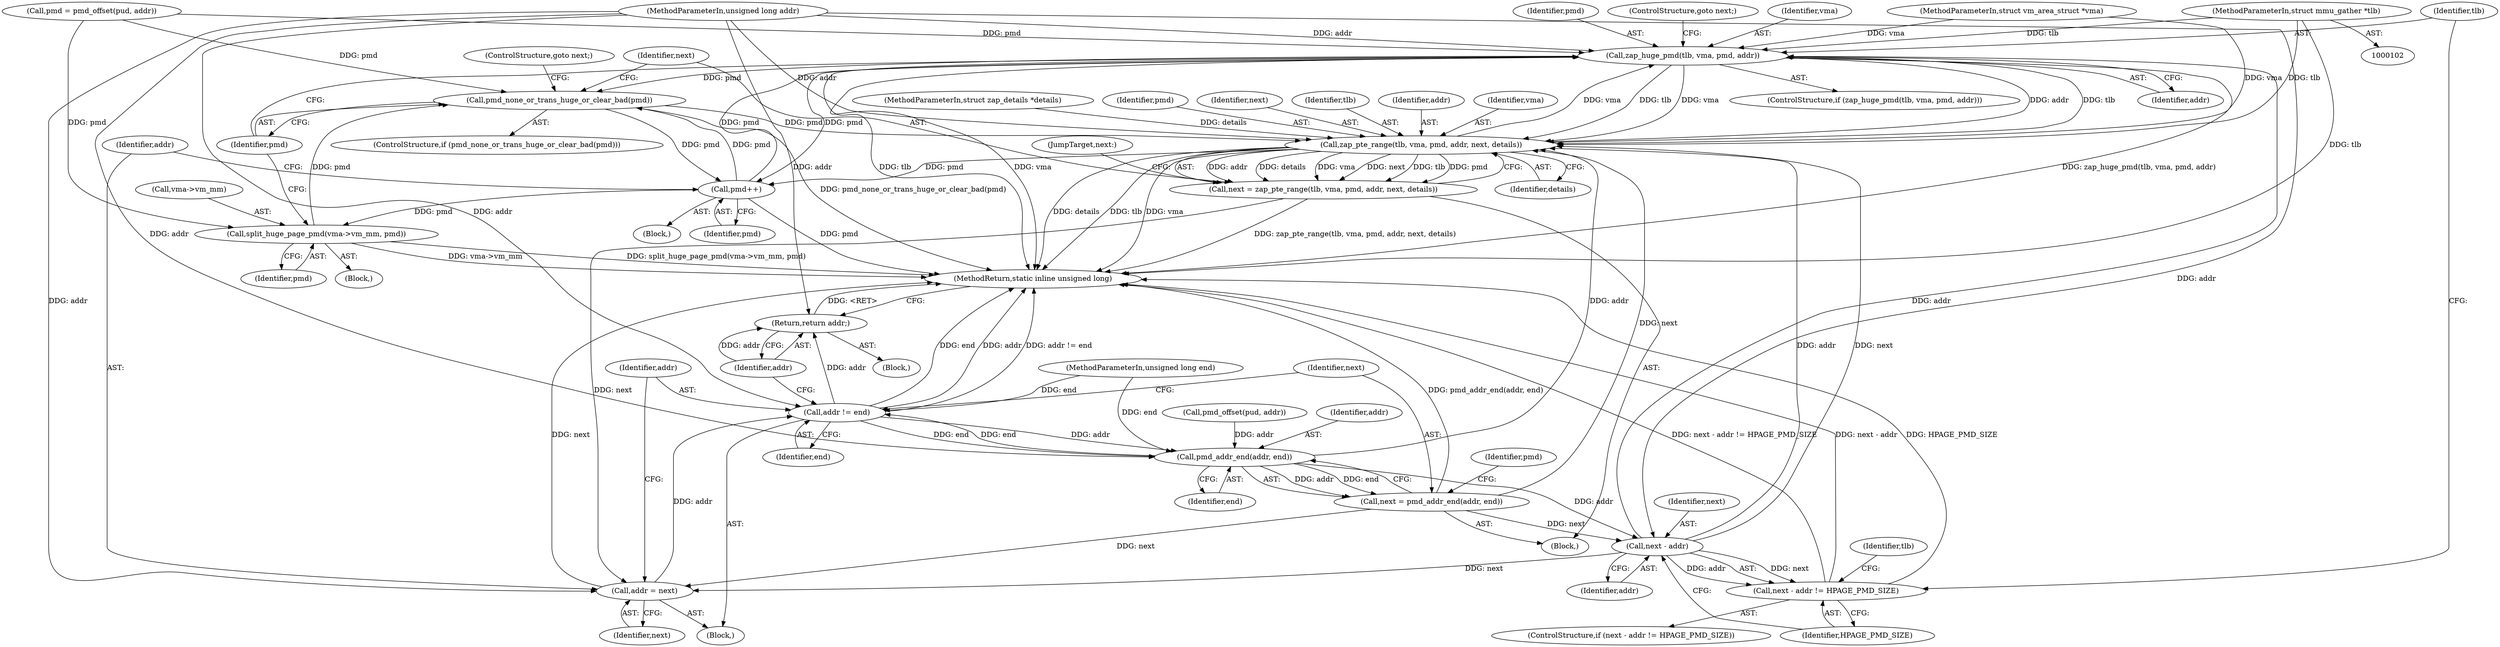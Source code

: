 digraph "0_linux_4a1d704194a441bf83c636004a479e01360ec850_6@pointer" {
"1000103" [label="(MethodParameterIn,struct mmu_gather *tlb)"];
"1000152" [label="(Call,zap_huge_pmd(tlb, vma, pmd, addr))"];
"1000159" [label="(Call,pmd_none_or_trans_huge_or_clear_bad(pmd))"];
"1000164" [label="(Call,zap_pte_range(tlb, vma, pmd, addr, next, details))"];
"1000162" [label="(Call,next = zap_pte_range(tlb, vma, pmd, addr, next, details))"];
"1000177" [label="(Call,addr = next)"];
"1000180" [label="(Call,addr != end)"];
"1000121" [label="(Call,pmd_addr_end(addr, end))"];
"1000119" [label="(Call,next = pmd_addr_end(addr, end))"];
"1000131" [label="(Call,next - addr)"];
"1000130" [label="(Call,next - addr != HPAGE_PMD_SIZE)"];
"1000183" [label="(Return,return addr;)"];
"1000174" [label="(Call,pmd++)"];
"1000145" [label="(Call,split_huge_page_pmd(vma->vm_mm, pmd))"];
"1000133" [label="(Identifier,addr)"];
"1000173" [label="(Block,)"];
"1000161" [label="(ControlStructure,goto next;)"];
"1000177" [label="(Call,addr = next)"];
"1000156" [label="(Identifier,addr)"];
"1000114" [label="(Call,pmd_offset(pud, addr))"];
"1000168" [label="(Identifier,addr)"];
"1000134" [label="(Identifier,HPAGE_PMD_SIZE)"];
"1000118" [label="(Block,)"];
"1000184" [label="(Identifier,addr)"];
"1000123" [label="(Identifier,end)"];
"1000152" [label="(Call,zap_huge_pmd(tlb, vma, pmd, addr))"];
"1000155" [label="(Identifier,pmd)"];
"1000166" [label="(Identifier,vma)"];
"1000164" [label="(Call,zap_pte_range(tlb, vma, pmd, addr, next, details))"];
"1000174" [label="(Call,pmd++)"];
"1000119" [label="(Call,next = pmd_addr_end(addr, end))"];
"1000159" [label="(Call,pmd_none_or_trans_huge_or_clear_bad(pmd))"];
"1000182" [label="(Identifier,end)"];
"1000120" [label="(Identifier,next)"];
"1000142" [label="(Identifier,tlb)"];
"1000162" [label="(Call,next = zap_pte_range(tlb, vma, pmd, addr, next, details))"];
"1000145" [label="(Call,split_huge_page_pmd(vma->vm_mm, pmd))"];
"1000171" [label="(JumpTarget,next:)"];
"1000129" [label="(ControlStructure,if (next - addr != HPAGE_PMD_SIZE))"];
"1000157" [label="(ControlStructure,goto next;)"];
"1000108" [label="(MethodParameterIn,struct zap_details *details)"];
"1000183" [label="(Return,return addr;)"];
"1000178" [label="(Identifier,addr)"];
"1000127" [label="(Identifier,pmd)"];
"1000130" [label="(Call,next - addr != HPAGE_PMD_SIZE)"];
"1000176" [label="(Block,)"];
"1000107" [label="(MethodParameterIn,unsigned long end)"];
"1000170" [label="(Identifier,details)"];
"1000103" [label="(MethodParameterIn,struct mmu_gather *tlb)"];
"1000135" [label="(Block,)"];
"1000106" [label="(MethodParameterIn,unsigned long addr)"];
"1000112" [label="(Call,pmd = pmd_offset(pud, addr))"];
"1000121" [label="(Call,pmd_addr_end(addr, end))"];
"1000146" [label="(Call,vma->vm_mm)"];
"1000158" [label="(ControlStructure,if (pmd_none_or_trans_huge_or_clear_bad(pmd)))"];
"1000175" [label="(Identifier,pmd)"];
"1000180" [label="(Call,addr != end)"];
"1000153" [label="(Identifier,tlb)"];
"1000163" [label="(Identifier,next)"];
"1000149" [label="(Identifier,pmd)"];
"1000109" [label="(Block,)"];
"1000132" [label="(Identifier,next)"];
"1000154" [label="(Identifier,vma)"];
"1000122" [label="(Identifier,addr)"];
"1000160" [label="(Identifier,pmd)"];
"1000179" [label="(Identifier,next)"];
"1000181" [label="(Identifier,addr)"];
"1000131" [label="(Call,next - addr)"];
"1000167" [label="(Identifier,pmd)"];
"1000104" [label="(MethodParameterIn,struct vm_area_struct *vma)"];
"1000185" [label="(MethodReturn,static inline unsigned long)"];
"1000151" [label="(ControlStructure,if (zap_huge_pmd(tlb, vma, pmd, addr)))"];
"1000169" [label="(Identifier,next)"];
"1000165" [label="(Identifier,tlb)"];
"1000103" -> "1000102"  [label="AST: "];
"1000103" -> "1000185"  [label="DDG: tlb"];
"1000103" -> "1000152"  [label="DDG: tlb"];
"1000103" -> "1000164"  [label="DDG: tlb"];
"1000152" -> "1000151"  [label="AST: "];
"1000152" -> "1000156"  [label="CFG: "];
"1000153" -> "1000152"  [label="AST: "];
"1000154" -> "1000152"  [label="AST: "];
"1000155" -> "1000152"  [label="AST: "];
"1000156" -> "1000152"  [label="AST: "];
"1000157" -> "1000152"  [label="CFG: "];
"1000160" -> "1000152"  [label="CFG: "];
"1000152" -> "1000185"  [label="DDG: tlb"];
"1000152" -> "1000185"  [label="DDG: vma"];
"1000152" -> "1000185"  [label="DDG: zap_huge_pmd(tlb, vma, pmd, addr)"];
"1000164" -> "1000152"  [label="DDG: tlb"];
"1000164" -> "1000152"  [label="DDG: vma"];
"1000104" -> "1000152"  [label="DDG: vma"];
"1000112" -> "1000152"  [label="DDG: pmd"];
"1000174" -> "1000152"  [label="DDG: pmd"];
"1000131" -> "1000152"  [label="DDG: addr"];
"1000106" -> "1000152"  [label="DDG: addr"];
"1000152" -> "1000159"  [label="DDG: pmd"];
"1000152" -> "1000164"  [label="DDG: tlb"];
"1000152" -> "1000164"  [label="DDG: vma"];
"1000152" -> "1000164"  [label="DDG: addr"];
"1000152" -> "1000174"  [label="DDG: pmd"];
"1000159" -> "1000158"  [label="AST: "];
"1000159" -> "1000160"  [label="CFG: "];
"1000160" -> "1000159"  [label="AST: "];
"1000161" -> "1000159"  [label="CFG: "];
"1000163" -> "1000159"  [label="CFG: "];
"1000159" -> "1000185"  [label="DDG: pmd_none_or_trans_huge_or_clear_bad(pmd)"];
"1000145" -> "1000159"  [label="DDG: pmd"];
"1000112" -> "1000159"  [label="DDG: pmd"];
"1000174" -> "1000159"  [label="DDG: pmd"];
"1000159" -> "1000164"  [label="DDG: pmd"];
"1000159" -> "1000174"  [label="DDG: pmd"];
"1000164" -> "1000162"  [label="AST: "];
"1000164" -> "1000170"  [label="CFG: "];
"1000165" -> "1000164"  [label="AST: "];
"1000166" -> "1000164"  [label="AST: "];
"1000167" -> "1000164"  [label="AST: "];
"1000168" -> "1000164"  [label="AST: "];
"1000169" -> "1000164"  [label="AST: "];
"1000170" -> "1000164"  [label="AST: "];
"1000162" -> "1000164"  [label="CFG: "];
"1000164" -> "1000185"  [label="DDG: vma"];
"1000164" -> "1000185"  [label="DDG: details"];
"1000164" -> "1000185"  [label="DDG: tlb"];
"1000164" -> "1000162"  [label="DDG: addr"];
"1000164" -> "1000162"  [label="DDG: details"];
"1000164" -> "1000162"  [label="DDG: vma"];
"1000164" -> "1000162"  [label="DDG: next"];
"1000164" -> "1000162"  [label="DDG: tlb"];
"1000164" -> "1000162"  [label="DDG: pmd"];
"1000104" -> "1000164"  [label="DDG: vma"];
"1000131" -> "1000164"  [label="DDG: addr"];
"1000131" -> "1000164"  [label="DDG: next"];
"1000121" -> "1000164"  [label="DDG: addr"];
"1000106" -> "1000164"  [label="DDG: addr"];
"1000119" -> "1000164"  [label="DDG: next"];
"1000108" -> "1000164"  [label="DDG: details"];
"1000164" -> "1000174"  [label="DDG: pmd"];
"1000162" -> "1000118"  [label="AST: "];
"1000163" -> "1000162"  [label="AST: "];
"1000171" -> "1000162"  [label="CFG: "];
"1000162" -> "1000185"  [label="DDG: zap_pte_range(tlb, vma, pmd, addr, next, details)"];
"1000162" -> "1000177"  [label="DDG: next"];
"1000177" -> "1000176"  [label="AST: "];
"1000177" -> "1000179"  [label="CFG: "];
"1000178" -> "1000177"  [label="AST: "];
"1000179" -> "1000177"  [label="AST: "];
"1000181" -> "1000177"  [label="CFG: "];
"1000177" -> "1000185"  [label="DDG: next"];
"1000131" -> "1000177"  [label="DDG: next"];
"1000119" -> "1000177"  [label="DDG: next"];
"1000106" -> "1000177"  [label="DDG: addr"];
"1000177" -> "1000180"  [label="DDG: addr"];
"1000180" -> "1000176"  [label="AST: "];
"1000180" -> "1000182"  [label="CFG: "];
"1000181" -> "1000180"  [label="AST: "];
"1000182" -> "1000180"  [label="AST: "];
"1000120" -> "1000180"  [label="CFG: "];
"1000184" -> "1000180"  [label="CFG: "];
"1000180" -> "1000185"  [label="DDG: addr"];
"1000180" -> "1000185"  [label="DDG: end"];
"1000180" -> "1000185"  [label="DDG: addr != end"];
"1000180" -> "1000121"  [label="DDG: addr"];
"1000180" -> "1000121"  [label="DDG: end"];
"1000106" -> "1000180"  [label="DDG: addr"];
"1000121" -> "1000180"  [label="DDG: end"];
"1000107" -> "1000180"  [label="DDG: end"];
"1000180" -> "1000183"  [label="DDG: addr"];
"1000121" -> "1000119"  [label="AST: "];
"1000121" -> "1000123"  [label="CFG: "];
"1000122" -> "1000121"  [label="AST: "];
"1000123" -> "1000121"  [label="AST: "];
"1000119" -> "1000121"  [label="CFG: "];
"1000121" -> "1000119"  [label="DDG: addr"];
"1000121" -> "1000119"  [label="DDG: end"];
"1000114" -> "1000121"  [label="DDG: addr"];
"1000106" -> "1000121"  [label="DDG: addr"];
"1000107" -> "1000121"  [label="DDG: end"];
"1000121" -> "1000131"  [label="DDG: addr"];
"1000119" -> "1000118"  [label="AST: "];
"1000120" -> "1000119"  [label="AST: "];
"1000127" -> "1000119"  [label="CFG: "];
"1000119" -> "1000185"  [label="DDG: pmd_addr_end(addr, end)"];
"1000119" -> "1000131"  [label="DDG: next"];
"1000131" -> "1000130"  [label="AST: "];
"1000131" -> "1000133"  [label="CFG: "];
"1000132" -> "1000131"  [label="AST: "];
"1000133" -> "1000131"  [label="AST: "];
"1000134" -> "1000131"  [label="CFG: "];
"1000131" -> "1000130"  [label="DDG: next"];
"1000131" -> "1000130"  [label="DDG: addr"];
"1000106" -> "1000131"  [label="DDG: addr"];
"1000130" -> "1000129"  [label="AST: "];
"1000130" -> "1000134"  [label="CFG: "];
"1000134" -> "1000130"  [label="AST: "];
"1000142" -> "1000130"  [label="CFG: "];
"1000153" -> "1000130"  [label="CFG: "];
"1000130" -> "1000185"  [label="DDG: next - addr != HPAGE_PMD_SIZE"];
"1000130" -> "1000185"  [label="DDG: HPAGE_PMD_SIZE"];
"1000130" -> "1000185"  [label="DDG: next - addr"];
"1000183" -> "1000109"  [label="AST: "];
"1000183" -> "1000184"  [label="CFG: "];
"1000184" -> "1000183"  [label="AST: "];
"1000185" -> "1000183"  [label="CFG: "];
"1000183" -> "1000185"  [label="DDG: <RET>"];
"1000184" -> "1000183"  [label="DDG: addr"];
"1000106" -> "1000183"  [label="DDG: addr"];
"1000174" -> "1000173"  [label="AST: "];
"1000174" -> "1000175"  [label="CFG: "];
"1000175" -> "1000174"  [label="AST: "];
"1000178" -> "1000174"  [label="CFG: "];
"1000174" -> "1000185"  [label="DDG: pmd"];
"1000174" -> "1000145"  [label="DDG: pmd"];
"1000145" -> "1000135"  [label="AST: "];
"1000145" -> "1000149"  [label="CFG: "];
"1000146" -> "1000145"  [label="AST: "];
"1000149" -> "1000145"  [label="AST: "];
"1000160" -> "1000145"  [label="CFG: "];
"1000145" -> "1000185"  [label="DDG: split_huge_page_pmd(vma->vm_mm, pmd)"];
"1000145" -> "1000185"  [label="DDG: vma->vm_mm"];
"1000112" -> "1000145"  [label="DDG: pmd"];
}
